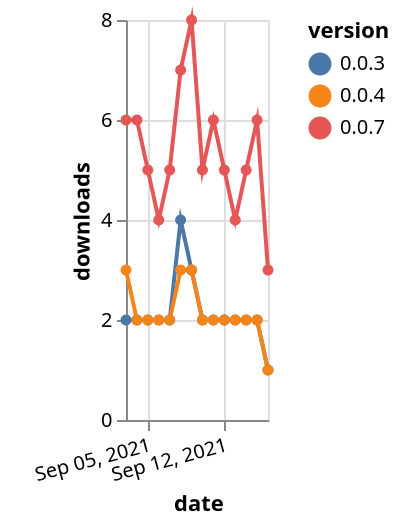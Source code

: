 {"$schema": "https://vega.github.io/schema/vega-lite/v5.json", "description": "A simple bar chart with embedded data.", "data": {"values": [{"date": "2021-09-03", "total": 3706, "delta": 2, "version": "0.0.3"}, {"date": "2021-09-04", "total": 3708, "delta": 2, "version": "0.0.3"}, {"date": "2021-09-05", "total": 3710, "delta": 2, "version": "0.0.3"}, {"date": "2021-09-06", "total": 3712, "delta": 2, "version": "0.0.3"}, {"date": "2021-09-07", "total": 3714, "delta": 2, "version": "0.0.3"}, {"date": "2021-09-08", "total": 3718, "delta": 4, "version": "0.0.3"}, {"date": "2021-09-09", "total": 3721, "delta": 3, "version": "0.0.3"}, {"date": "2021-09-10", "total": 3723, "delta": 2, "version": "0.0.3"}, {"date": "2021-09-11", "total": 3725, "delta": 2, "version": "0.0.3"}, {"date": "2021-09-12", "total": 3727, "delta": 2, "version": "0.0.3"}, {"date": "2021-09-13", "total": 3729, "delta": 2, "version": "0.0.3"}, {"date": "2021-09-14", "total": 3731, "delta": 2, "version": "0.0.3"}, {"date": "2021-09-15", "total": 3733, "delta": 2, "version": "0.0.3"}, {"date": "2021-09-16", "total": 3734, "delta": 1, "version": "0.0.3"}, {"date": "2021-09-03", "total": 4451, "delta": 3, "version": "0.0.4"}, {"date": "2021-09-04", "total": 4453, "delta": 2, "version": "0.0.4"}, {"date": "2021-09-05", "total": 4455, "delta": 2, "version": "0.0.4"}, {"date": "2021-09-06", "total": 4457, "delta": 2, "version": "0.0.4"}, {"date": "2021-09-07", "total": 4459, "delta": 2, "version": "0.0.4"}, {"date": "2021-09-08", "total": 4462, "delta": 3, "version": "0.0.4"}, {"date": "2021-09-09", "total": 4465, "delta": 3, "version": "0.0.4"}, {"date": "2021-09-10", "total": 4467, "delta": 2, "version": "0.0.4"}, {"date": "2021-09-11", "total": 4469, "delta": 2, "version": "0.0.4"}, {"date": "2021-09-12", "total": 4471, "delta": 2, "version": "0.0.4"}, {"date": "2021-09-13", "total": 4473, "delta": 2, "version": "0.0.4"}, {"date": "2021-09-14", "total": 4475, "delta": 2, "version": "0.0.4"}, {"date": "2021-09-15", "total": 4477, "delta": 2, "version": "0.0.4"}, {"date": "2021-09-16", "total": 4478, "delta": 1, "version": "0.0.4"}, {"date": "2021-09-03", "total": 2580, "delta": 6, "version": "0.0.7"}, {"date": "2021-09-04", "total": 2586, "delta": 6, "version": "0.0.7"}, {"date": "2021-09-05", "total": 2591, "delta": 5, "version": "0.0.7"}, {"date": "2021-09-06", "total": 2595, "delta": 4, "version": "0.0.7"}, {"date": "2021-09-07", "total": 2600, "delta": 5, "version": "0.0.7"}, {"date": "2021-09-08", "total": 2607, "delta": 7, "version": "0.0.7"}, {"date": "2021-09-09", "total": 2615, "delta": 8, "version": "0.0.7"}, {"date": "2021-09-10", "total": 2620, "delta": 5, "version": "0.0.7"}, {"date": "2021-09-11", "total": 2626, "delta": 6, "version": "0.0.7"}, {"date": "2021-09-12", "total": 2631, "delta": 5, "version": "0.0.7"}, {"date": "2021-09-13", "total": 2635, "delta": 4, "version": "0.0.7"}, {"date": "2021-09-14", "total": 2640, "delta": 5, "version": "0.0.7"}, {"date": "2021-09-15", "total": 2646, "delta": 6, "version": "0.0.7"}, {"date": "2021-09-16", "total": 2649, "delta": 3, "version": "0.0.7"}]}, "width": "container", "mark": {"type": "line", "point": {"filled": true}}, "encoding": {"x": {"field": "date", "type": "temporal", "timeUnit": "yearmonthdate", "title": "date", "axis": {"labelAngle": -15}}, "y": {"field": "delta", "type": "quantitative", "title": "downloads"}, "color": {"field": "version", "type": "nominal"}, "tooltip": {"field": "delta"}}}